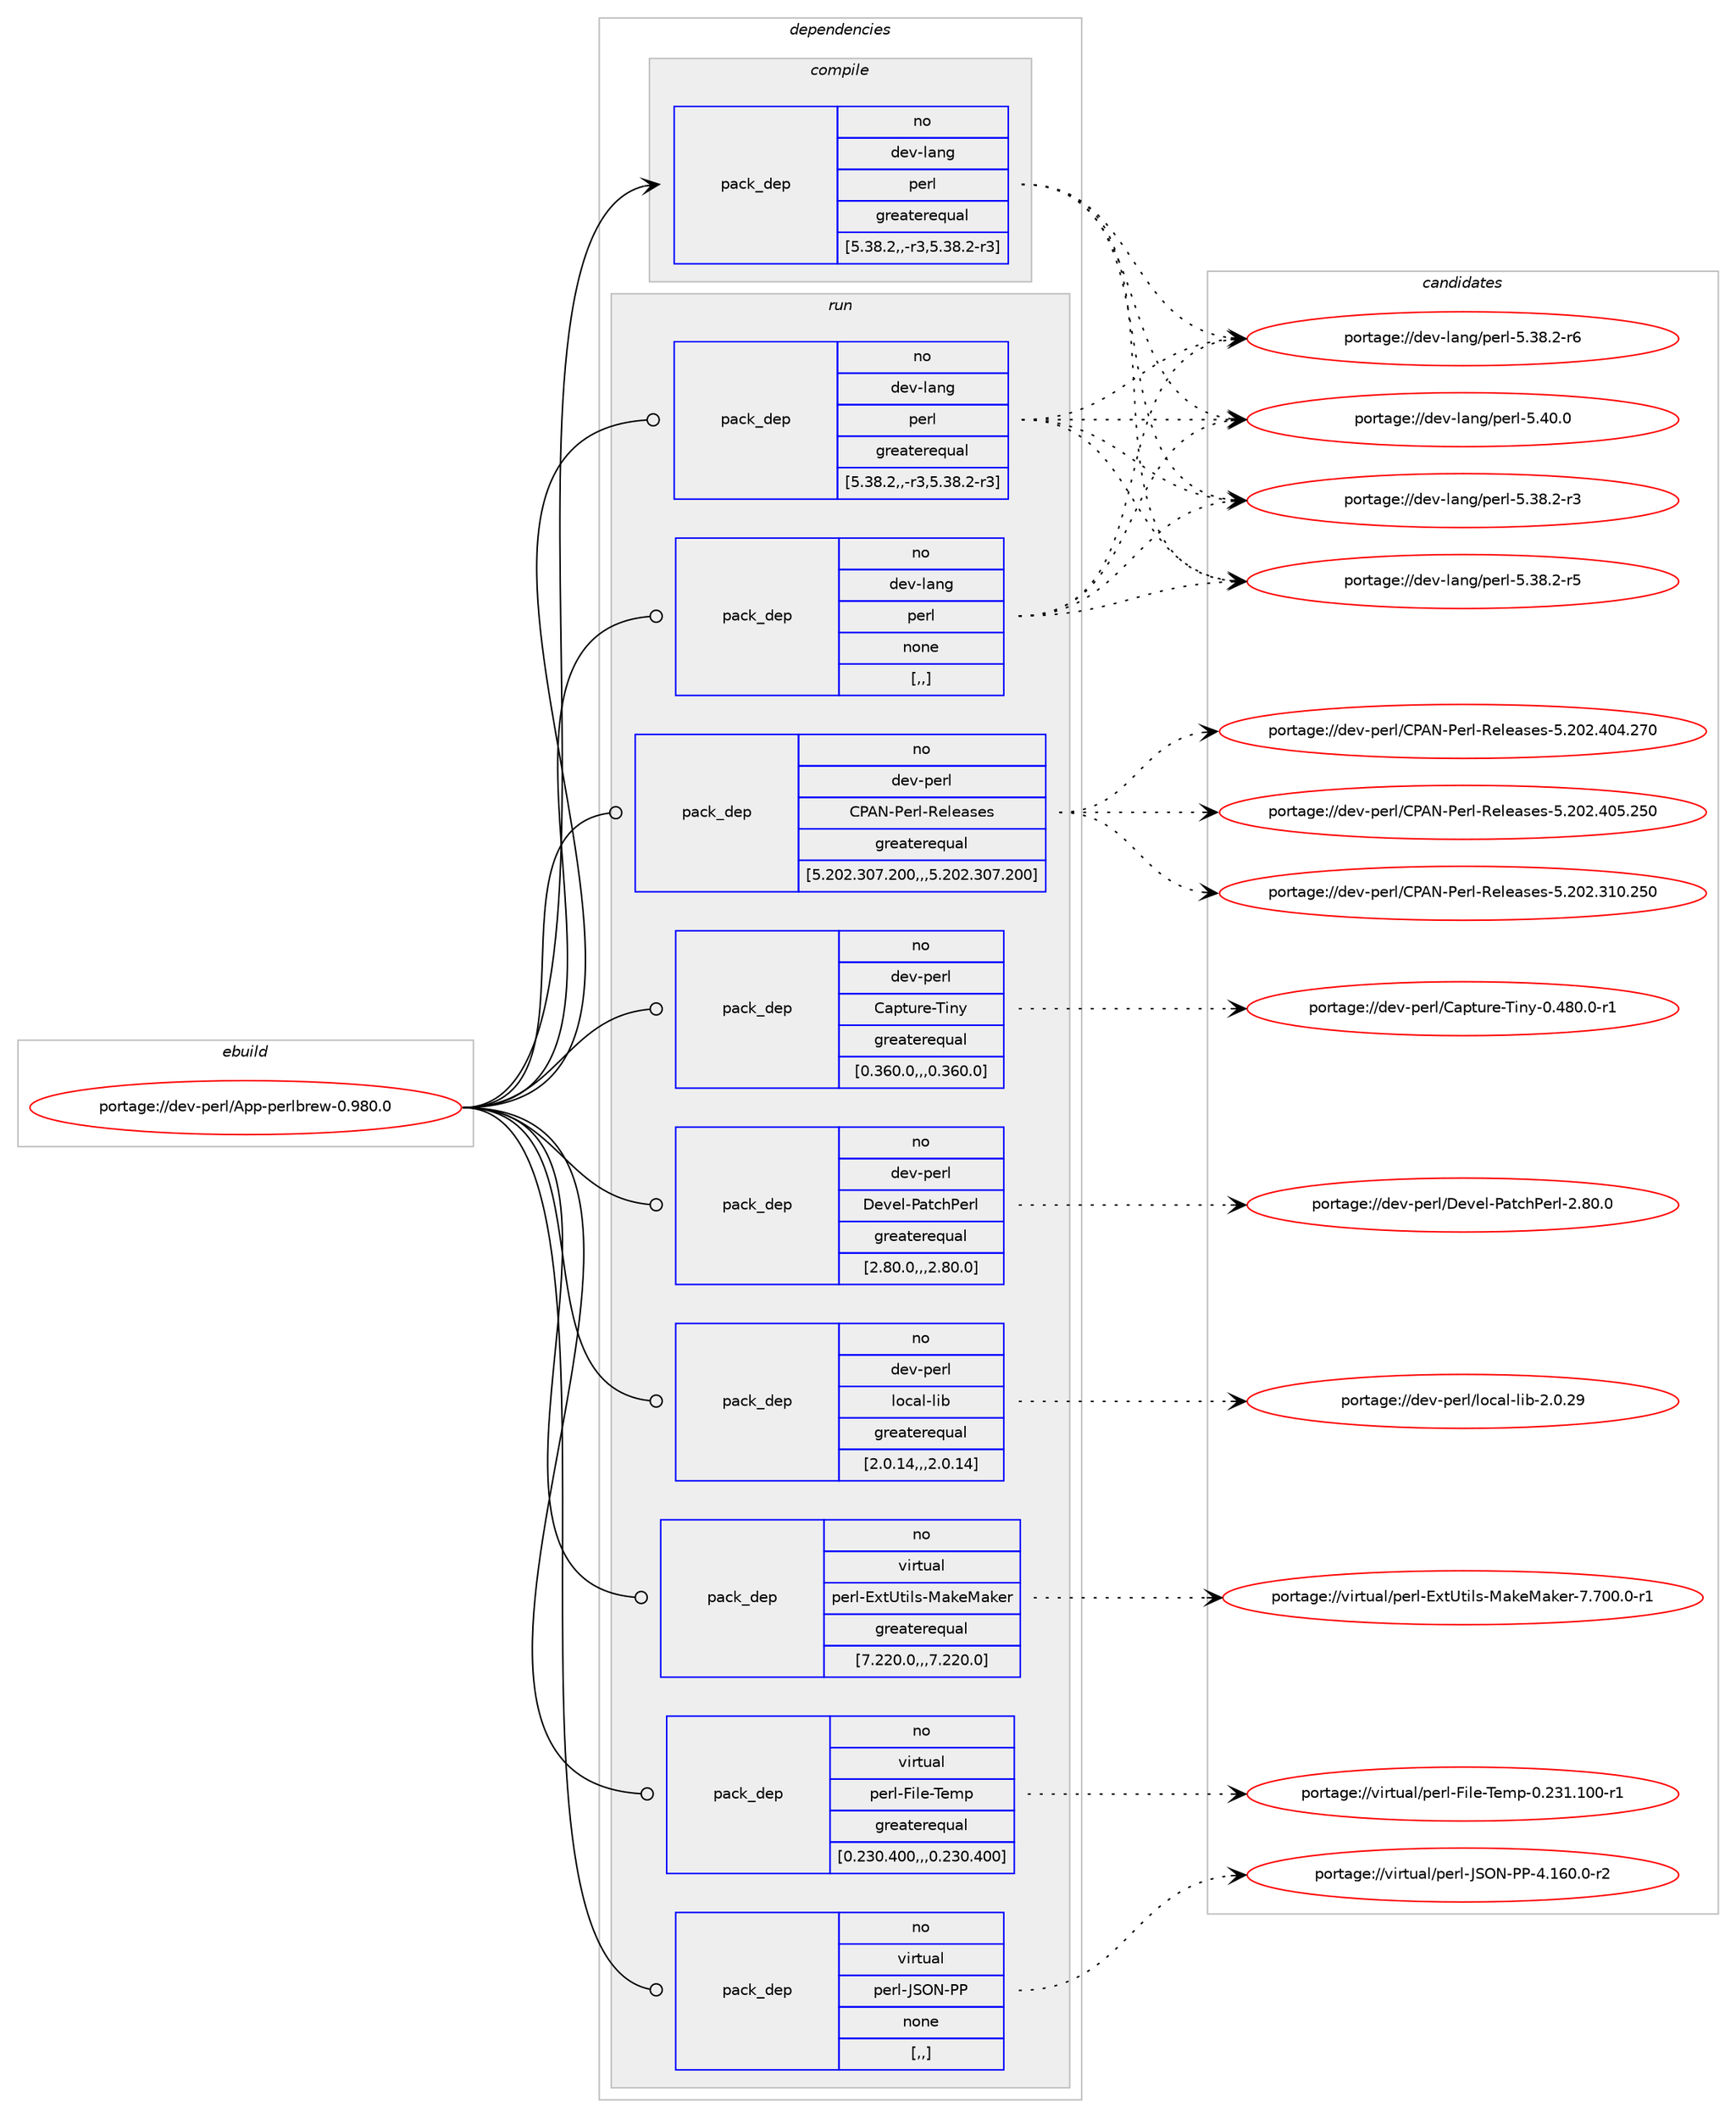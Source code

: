 digraph prolog {

# *************
# Graph options
# *************

newrank=true;
concentrate=true;
compound=true;
graph [rankdir=LR,fontname=Helvetica,fontsize=10,ranksep=1.5];#, ranksep=2.5, nodesep=0.2];
edge  [arrowhead=vee];
node  [fontname=Helvetica,fontsize=10];

# **********
# The ebuild
# **********

subgraph cluster_leftcol {
color=gray;
rank=same;
label=<<i>ebuild</i>>;
id [label="portage://dev-perl/App-perlbrew-0.980.0", color=red, width=4, href="../dev-perl/App-perlbrew-0.980.0.svg"];
}

# ****************
# The dependencies
# ****************

subgraph cluster_midcol {
color=gray;
label=<<i>dependencies</i>>;
subgraph cluster_compile {
fillcolor="#eeeeee";
style=filled;
label=<<i>compile</i>>;
subgraph pack92638 {
dependency122712 [label=<<TABLE BORDER="0" CELLBORDER="1" CELLSPACING="0" CELLPADDING="4" WIDTH="220"><TR><TD ROWSPAN="6" CELLPADDING="30">pack_dep</TD></TR><TR><TD WIDTH="110">no</TD></TR><TR><TD>dev-lang</TD></TR><TR><TD>perl</TD></TR><TR><TD>greaterequal</TD></TR><TR><TD>[5.38.2,,-r3,5.38.2-r3]</TD></TR></TABLE>>, shape=none, color=blue];
}
id:e -> dependency122712:w [weight=20,style="solid",arrowhead="vee"];
}
subgraph cluster_compileandrun {
fillcolor="#eeeeee";
style=filled;
label=<<i>compile and run</i>>;
}
subgraph cluster_run {
fillcolor="#eeeeee";
style=filled;
label=<<i>run</i>>;
subgraph pack92639 {
dependency122713 [label=<<TABLE BORDER="0" CELLBORDER="1" CELLSPACING="0" CELLPADDING="4" WIDTH="220"><TR><TD ROWSPAN="6" CELLPADDING="30">pack_dep</TD></TR><TR><TD WIDTH="110">no</TD></TR><TR><TD>dev-lang</TD></TR><TR><TD>perl</TD></TR><TR><TD>greaterequal</TD></TR><TR><TD>[5.38.2,,-r3,5.38.2-r3]</TD></TR></TABLE>>, shape=none, color=blue];
}
id:e -> dependency122713:w [weight=20,style="solid",arrowhead="odot"];
subgraph pack92640 {
dependency122714 [label=<<TABLE BORDER="0" CELLBORDER="1" CELLSPACING="0" CELLPADDING="4" WIDTH="220"><TR><TD ROWSPAN="6" CELLPADDING="30">pack_dep</TD></TR><TR><TD WIDTH="110">no</TD></TR><TR><TD>dev-lang</TD></TR><TR><TD>perl</TD></TR><TR><TD>none</TD></TR><TR><TD>[,,]</TD></TR></TABLE>>, shape=none, color=blue];
}
id:e -> dependency122714:w [weight=20,style="solid",arrowhead="odot"];
subgraph pack92641 {
dependency122715 [label=<<TABLE BORDER="0" CELLBORDER="1" CELLSPACING="0" CELLPADDING="4" WIDTH="220"><TR><TD ROWSPAN="6" CELLPADDING="30">pack_dep</TD></TR><TR><TD WIDTH="110">no</TD></TR><TR><TD>dev-perl</TD></TR><TR><TD>CPAN-Perl-Releases</TD></TR><TR><TD>greaterequal</TD></TR><TR><TD>[5.202.307.200,,,5.202.307.200]</TD></TR></TABLE>>, shape=none, color=blue];
}
id:e -> dependency122715:w [weight=20,style="solid",arrowhead="odot"];
subgraph pack92642 {
dependency122716 [label=<<TABLE BORDER="0" CELLBORDER="1" CELLSPACING="0" CELLPADDING="4" WIDTH="220"><TR><TD ROWSPAN="6" CELLPADDING="30">pack_dep</TD></TR><TR><TD WIDTH="110">no</TD></TR><TR><TD>dev-perl</TD></TR><TR><TD>Capture-Tiny</TD></TR><TR><TD>greaterequal</TD></TR><TR><TD>[0.360.0,,,0.360.0]</TD></TR></TABLE>>, shape=none, color=blue];
}
id:e -> dependency122716:w [weight=20,style="solid",arrowhead="odot"];
subgraph pack92643 {
dependency122717 [label=<<TABLE BORDER="0" CELLBORDER="1" CELLSPACING="0" CELLPADDING="4" WIDTH="220"><TR><TD ROWSPAN="6" CELLPADDING="30">pack_dep</TD></TR><TR><TD WIDTH="110">no</TD></TR><TR><TD>dev-perl</TD></TR><TR><TD>Devel-PatchPerl</TD></TR><TR><TD>greaterequal</TD></TR><TR><TD>[2.80.0,,,2.80.0]</TD></TR></TABLE>>, shape=none, color=blue];
}
id:e -> dependency122717:w [weight=20,style="solid",arrowhead="odot"];
subgraph pack92644 {
dependency122718 [label=<<TABLE BORDER="0" CELLBORDER="1" CELLSPACING="0" CELLPADDING="4" WIDTH="220"><TR><TD ROWSPAN="6" CELLPADDING="30">pack_dep</TD></TR><TR><TD WIDTH="110">no</TD></TR><TR><TD>dev-perl</TD></TR><TR><TD>local-lib</TD></TR><TR><TD>greaterequal</TD></TR><TR><TD>[2.0.14,,,2.0.14]</TD></TR></TABLE>>, shape=none, color=blue];
}
id:e -> dependency122718:w [weight=20,style="solid",arrowhead="odot"];
subgraph pack92645 {
dependency122719 [label=<<TABLE BORDER="0" CELLBORDER="1" CELLSPACING="0" CELLPADDING="4" WIDTH="220"><TR><TD ROWSPAN="6" CELLPADDING="30">pack_dep</TD></TR><TR><TD WIDTH="110">no</TD></TR><TR><TD>virtual</TD></TR><TR><TD>perl-ExtUtils-MakeMaker</TD></TR><TR><TD>greaterequal</TD></TR><TR><TD>[7.220.0,,,7.220.0]</TD></TR></TABLE>>, shape=none, color=blue];
}
id:e -> dependency122719:w [weight=20,style="solid",arrowhead="odot"];
subgraph pack92646 {
dependency122720 [label=<<TABLE BORDER="0" CELLBORDER="1" CELLSPACING="0" CELLPADDING="4" WIDTH="220"><TR><TD ROWSPAN="6" CELLPADDING="30">pack_dep</TD></TR><TR><TD WIDTH="110">no</TD></TR><TR><TD>virtual</TD></TR><TR><TD>perl-File-Temp</TD></TR><TR><TD>greaterequal</TD></TR><TR><TD>[0.230.400,,,0.230.400]</TD></TR></TABLE>>, shape=none, color=blue];
}
id:e -> dependency122720:w [weight=20,style="solid",arrowhead="odot"];
subgraph pack92647 {
dependency122721 [label=<<TABLE BORDER="0" CELLBORDER="1" CELLSPACING="0" CELLPADDING="4" WIDTH="220"><TR><TD ROWSPAN="6" CELLPADDING="30">pack_dep</TD></TR><TR><TD WIDTH="110">no</TD></TR><TR><TD>virtual</TD></TR><TR><TD>perl-JSON-PP</TD></TR><TR><TD>none</TD></TR><TR><TD>[,,]</TD></TR></TABLE>>, shape=none, color=blue];
}
id:e -> dependency122721:w [weight=20,style="solid",arrowhead="odot"];
}
}

# **************
# The candidates
# **************

subgraph cluster_choices {
rank=same;
color=gray;
label=<<i>candidates</i>>;

subgraph choice92638 {
color=black;
nodesep=1;
choice100101118451089711010347112101114108455346515646504511451 [label="portage://dev-lang/perl-5.38.2-r3", color=red, width=4,href="../dev-lang/perl-5.38.2-r3.svg"];
choice100101118451089711010347112101114108455346515646504511453 [label="portage://dev-lang/perl-5.38.2-r5", color=red, width=4,href="../dev-lang/perl-5.38.2-r5.svg"];
choice100101118451089711010347112101114108455346515646504511454 [label="portage://dev-lang/perl-5.38.2-r6", color=red, width=4,href="../dev-lang/perl-5.38.2-r6.svg"];
choice10010111845108971101034711210111410845534652484648 [label="portage://dev-lang/perl-5.40.0", color=red, width=4,href="../dev-lang/perl-5.40.0.svg"];
dependency122712:e -> choice100101118451089711010347112101114108455346515646504511451:w [style=dotted,weight="100"];
dependency122712:e -> choice100101118451089711010347112101114108455346515646504511453:w [style=dotted,weight="100"];
dependency122712:e -> choice100101118451089711010347112101114108455346515646504511454:w [style=dotted,weight="100"];
dependency122712:e -> choice10010111845108971101034711210111410845534652484648:w [style=dotted,weight="100"];
}
subgraph choice92639 {
color=black;
nodesep=1;
choice100101118451089711010347112101114108455346515646504511451 [label="portage://dev-lang/perl-5.38.2-r3", color=red, width=4,href="../dev-lang/perl-5.38.2-r3.svg"];
choice100101118451089711010347112101114108455346515646504511453 [label="portage://dev-lang/perl-5.38.2-r5", color=red, width=4,href="../dev-lang/perl-5.38.2-r5.svg"];
choice100101118451089711010347112101114108455346515646504511454 [label="portage://dev-lang/perl-5.38.2-r6", color=red, width=4,href="../dev-lang/perl-5.38.2-r6.svg"];
choice10010111845108971101034711210111410845534652484648 [label="portage://dev-lang/perl-5.40.0", color=red, width=4,href="../dev-lang/perl-5.40.0.svg"];
dependency122713:e -> choice100101118451089711010347112101114108455346515646504511451:w [style=dotted,weight="100"];
dependency122713:e -> choice100101118451089711010347112101114108455346515646504511453:w [style=dotted,weight="100"];
dependency122713:e -> choice100101118451089711010347112101114108455346515646504511454:w [style=dotted,weight="100"];
dependency122713:e -> choice10010111845108971101034711210111410845534652484648:w [style=dotted,weight="100"];
}
subgraph choice92640 {
color=black;
nodesep=1;
choice100101118451089711010347112101114108455346515646504511451 [label="portage://dev-lang/perl-5.38.2-r3", color=red, width=4,href="../dev-lang/perl-5.38.2-r3.svg"];
choice100101118451089711010347112101114108455346515646504511453 [label="portage://dev-lang/perl-5.38.2-r5", color=red, width=4,href="../dev-lang/perl-5.38.2-r5.svg"];
choice100101118451089711010347112101114108455346515646504511454 [label="portage://dev-lang/perl-5.38.2-r6", color=red, width=4,href="../dev-lang/perl-5.38.2-r6.svg"];
choice10010111845108971101034711210111410845534652484648 [label="portage://dev-lang/perl-5.40.0", color=red, width=4,href="../dev-lang/perl-5.40.0.svg"];
dependency122714:e -> choice100101118451089711010347112101114108455346515646504511451:w [style=dotted,weight="100"];
dependency122714:e -> choice100101118451089711010347112101114108455346515646504511453:w [style=dotted,weight="100"];
dependency122714:e -> choice100101118451089711010347112101114108455346515646504511454:w [style=dotted,weight="100"];
dependency122714:e -> choice10010111845108971101034711210111410845534652484648:w [style=dotted,weight="100"];
}
subgraph choice92641 {
color=black;
nodesep=1;
choice10010111845112101114108476780657845801011141084582101108101971151011154553465048504651494846505348 [label="portage://dev-perl/CPAN-Perl-Releases-5.202.310.250", color=red, width=4,href="../dev-perl/CPAN-Perl-Releases-5.202.310.250.svg"];
choice10010111845112101114108476780657845801011141084582101108101971151011154553465048504652485246505548 [label="portage://dev-perl/CPAN-Perl-Releases-5.202.404.270", color=red, width=4,href="../dev-perl/CPAN-Perl-Releases-5.202.404.270.svg"];
choice10010111845112101114108476780657845801011141084582101108101971151011154553465048504652485346505348 [label="portage://dev-perl/CPAN-Perl-Releases-5.202.405.250", color=red, width=4,href="../dev-perl/CPAN-Perl-Releases-5.202.405.250.svg"];
dependency122715:e -> choice10010111845112101114108476780657845801011141084582101108101971151011154553465048504651494846505348:w [style=dotted,weight="100"];
dependency122715:e -> choice10010111845112101114108476780657845801011141084582101108101971151011154553465048504652485246505548:w [style=dotted,weight="100"];
dependency122715:e -> choice10010111845112101114108476780657845801011141084582101108101971151011154553465048504652485346505348:w [style=dotted,weight="100"];
}
subgraph choice92642 {
color=black;
nodesep=1;
choice10010111845112101114108476797112116117114101458410511012145484652564846484511449 [label="portage://dev-perl/Capture-Tiny-0.480.0-r1", color=red, width=4,href="../dev-perl/Capture-Tiny-0.480.0-r1.svg"];
dependency122716:e -> choice10010111845112101114108476797112116117114101458410511012145484652564846484511449:w [style=dotted,weight="100"];
}
subgraph choice92643 {
color=black;
nodesep=1;
choice100101118451121011141084768101118101108458097116991048010111410845504656484648 [label="portage://dev-perl/Devel-PatchPerl-2.80.0", color=red, width=4,href="../dev-perl/Devel-PatchPerl-2.80.0.svg"];
dependency122717:e -> choice100101118451121011141084768101118101108458097116991048010111410845504656484648:w [style=dotted,weight="100"];
}
subgraph choice92644 {
color=black;
nodesep=1;
choice10010111845112101114108471081119997108451081059845504648465057 [label="portage://dev-perl/local-lib-2.0.29", color=red, width=4,href="../dev-perl/local-lib-2.0.29.svg"];
dependency122718:e -> choice10010111845112101114108471081119997108451081059845504648465057:w [style=dotted,weight="100"];
}
subgraph choice92645 {
color=black;
nodesep=1;
choice1181051141161179710847112101114108456912011685116105108115457797107101779710710111445554655484846484511449 [label="portage://virtual/perl-ExtUtils-MakeMaker-7.700.0-r1", color=red, width=4,href="../virtual/perl-ExtUtils-MakeMaker-7.700.0-r1.svg"];
dependency122719:e -> choice1181051141161179710847112101114108456912011685116105108115457797107101779710710111445554655484846484511449:w [style=dotted,weight="100"];
}
subgraph choice92646 {
color=black;
nodesep=1;
choice118105114116117971084711210111410845701051081014584101109112454846505149464948484511449 [label="portage://virtual/perl-File-Temp-0.231.100-r1", color=red, width=4,href="../virtual/perl-File-Temp-0.231.100-r1.svg"];
dependency122720:e -> choice118105114116117971084711210111410845701051081014584101109112454846505149464948484511449:w [style=dotted,weight="100"];
}
subgraph choice92647 {
color=black;
nodesep=1;
choice1181051141161179710847112101114108457483797845808045524649544846484511450 [label="portage://virtual/perl-JSON-PP-4.160.0-r2", color=red, width=4,href="../virtual/perl-JSON-PP-4.160.0-r2.svg"];
dependency122721:e -> choice1181051141161179710847112101114108457483797845808045524649544846484511450:w [style=dotted,weight="100"];
}
}

}
